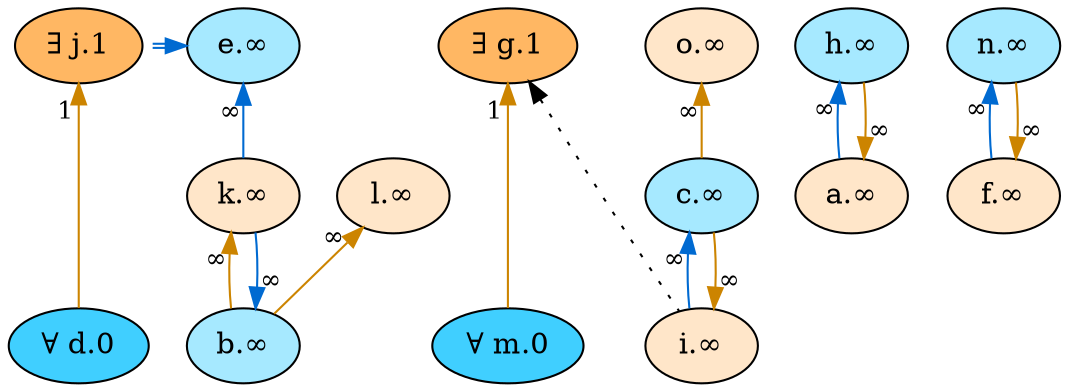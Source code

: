 digraph {
    // Node defaults can be set here if needed
    "d" [style="filled" fillcolor="#40cfff" label="∀ d.0" fontsize=14]
    "m" [style="filled" fillcolor="#40cfff" label="∀ m.0" fontsize=14]
    "g" [style="filled" fillcolor="#ffb763" label="∃ g.1" fontsize=14]
    "j" [style="filled" fillcolor="#ffb763" label="∃ j.1" fontsize=14]
    "h" [style="filled" fillcolor="#a6e9ff" label="h.∞" fontsize=14]
    "a" [style="filled" fillcolor="#ffe6c9" label="a.∞" fontsize=14]
    "k" [style="filled" fillcolor="#ffe6c9" label="k.∞" fontsize=14]
    "b" [style="filled" fillcolor="#a6e9ff" label="b.∞" fontsize=14]
    "l" [style="filled" fillcolor="#ffe6c9" label="l.∞" fontsize=14]
    "c" [style="filled" fillcolor="#a6e9ff" label="c.∞" fontsize=14]
    "i" [style="filled" fillcolor="#ffe6c9" label="i.∞" fontsize=14]
    "o" [style="filled" fillcolor="#ffe6c9" label="o.∞" fontsize=14]
    "e" [style="filled" fillcolor="#a6e9ff" label="e.∞" fontsize=14]
    "n" [style="filled" fillcolor="#a6e9ff" label="n.∞" fontsize=14]
    "f" [style="filled" fillcolor="#ffe6c9" label="f.∞" fontsize=14]
    edge[labeldistance=1.5 fontsize=12]
    "h" -> "a" [color="#006ad1" style="solid" dir="back" taillabel="∞" ]
    "a" -> "h" [color="#cc8400" style="solid" dir="back" taillabel="∞" ]
    "k" -> "b" [color="#cc8400" style="solid" dir="back" taillabel="∞" ]
    "b" -> "k" [color="#006ad1" style="solid" dir="back" taillabel="∞" ]
    "l" -> "b" [color="#cc8400" style="solid" dir="back" taillabel="∞" ]
    "c" -> "i" [color="#006ad1" style="solid" dir="back" taillabel="∞" ]
    "i" -> "c" [color="#cc8400" style="solid" dir="back" taillabel="∞" ]
    "o" -> "c" [color="#cc8400" style="solid" dir="back" taillabel="∞" ]
    "j" -> "d" [color="#cc8400" style="solid" dir="back" taillabel="1" ]
    "e" -> "j" [color="#006ad1:#006ad1" style="dashed" dir="back" taillabel="" constraint=false]
    "e" -> "k" [color="#006ad1" style="solid" dir="back" taillabel="∞" ]
    "n" -> "f" [color="#006ad1" style="solid" dir="back" taillabel="∞" ]
    "f" -> "n" [color="#cc8400" style="solid" dir="back" taillabel="∞" ]
    "g" -> "i" [color="black" style="dotted" dir="back" taillabel="" constraint=false]
    "g" -> "m" [color="#cc8400" style="solid" dir="back" taillabel="1" ]
    {rank = max d m}
    {rank = min g j}
}